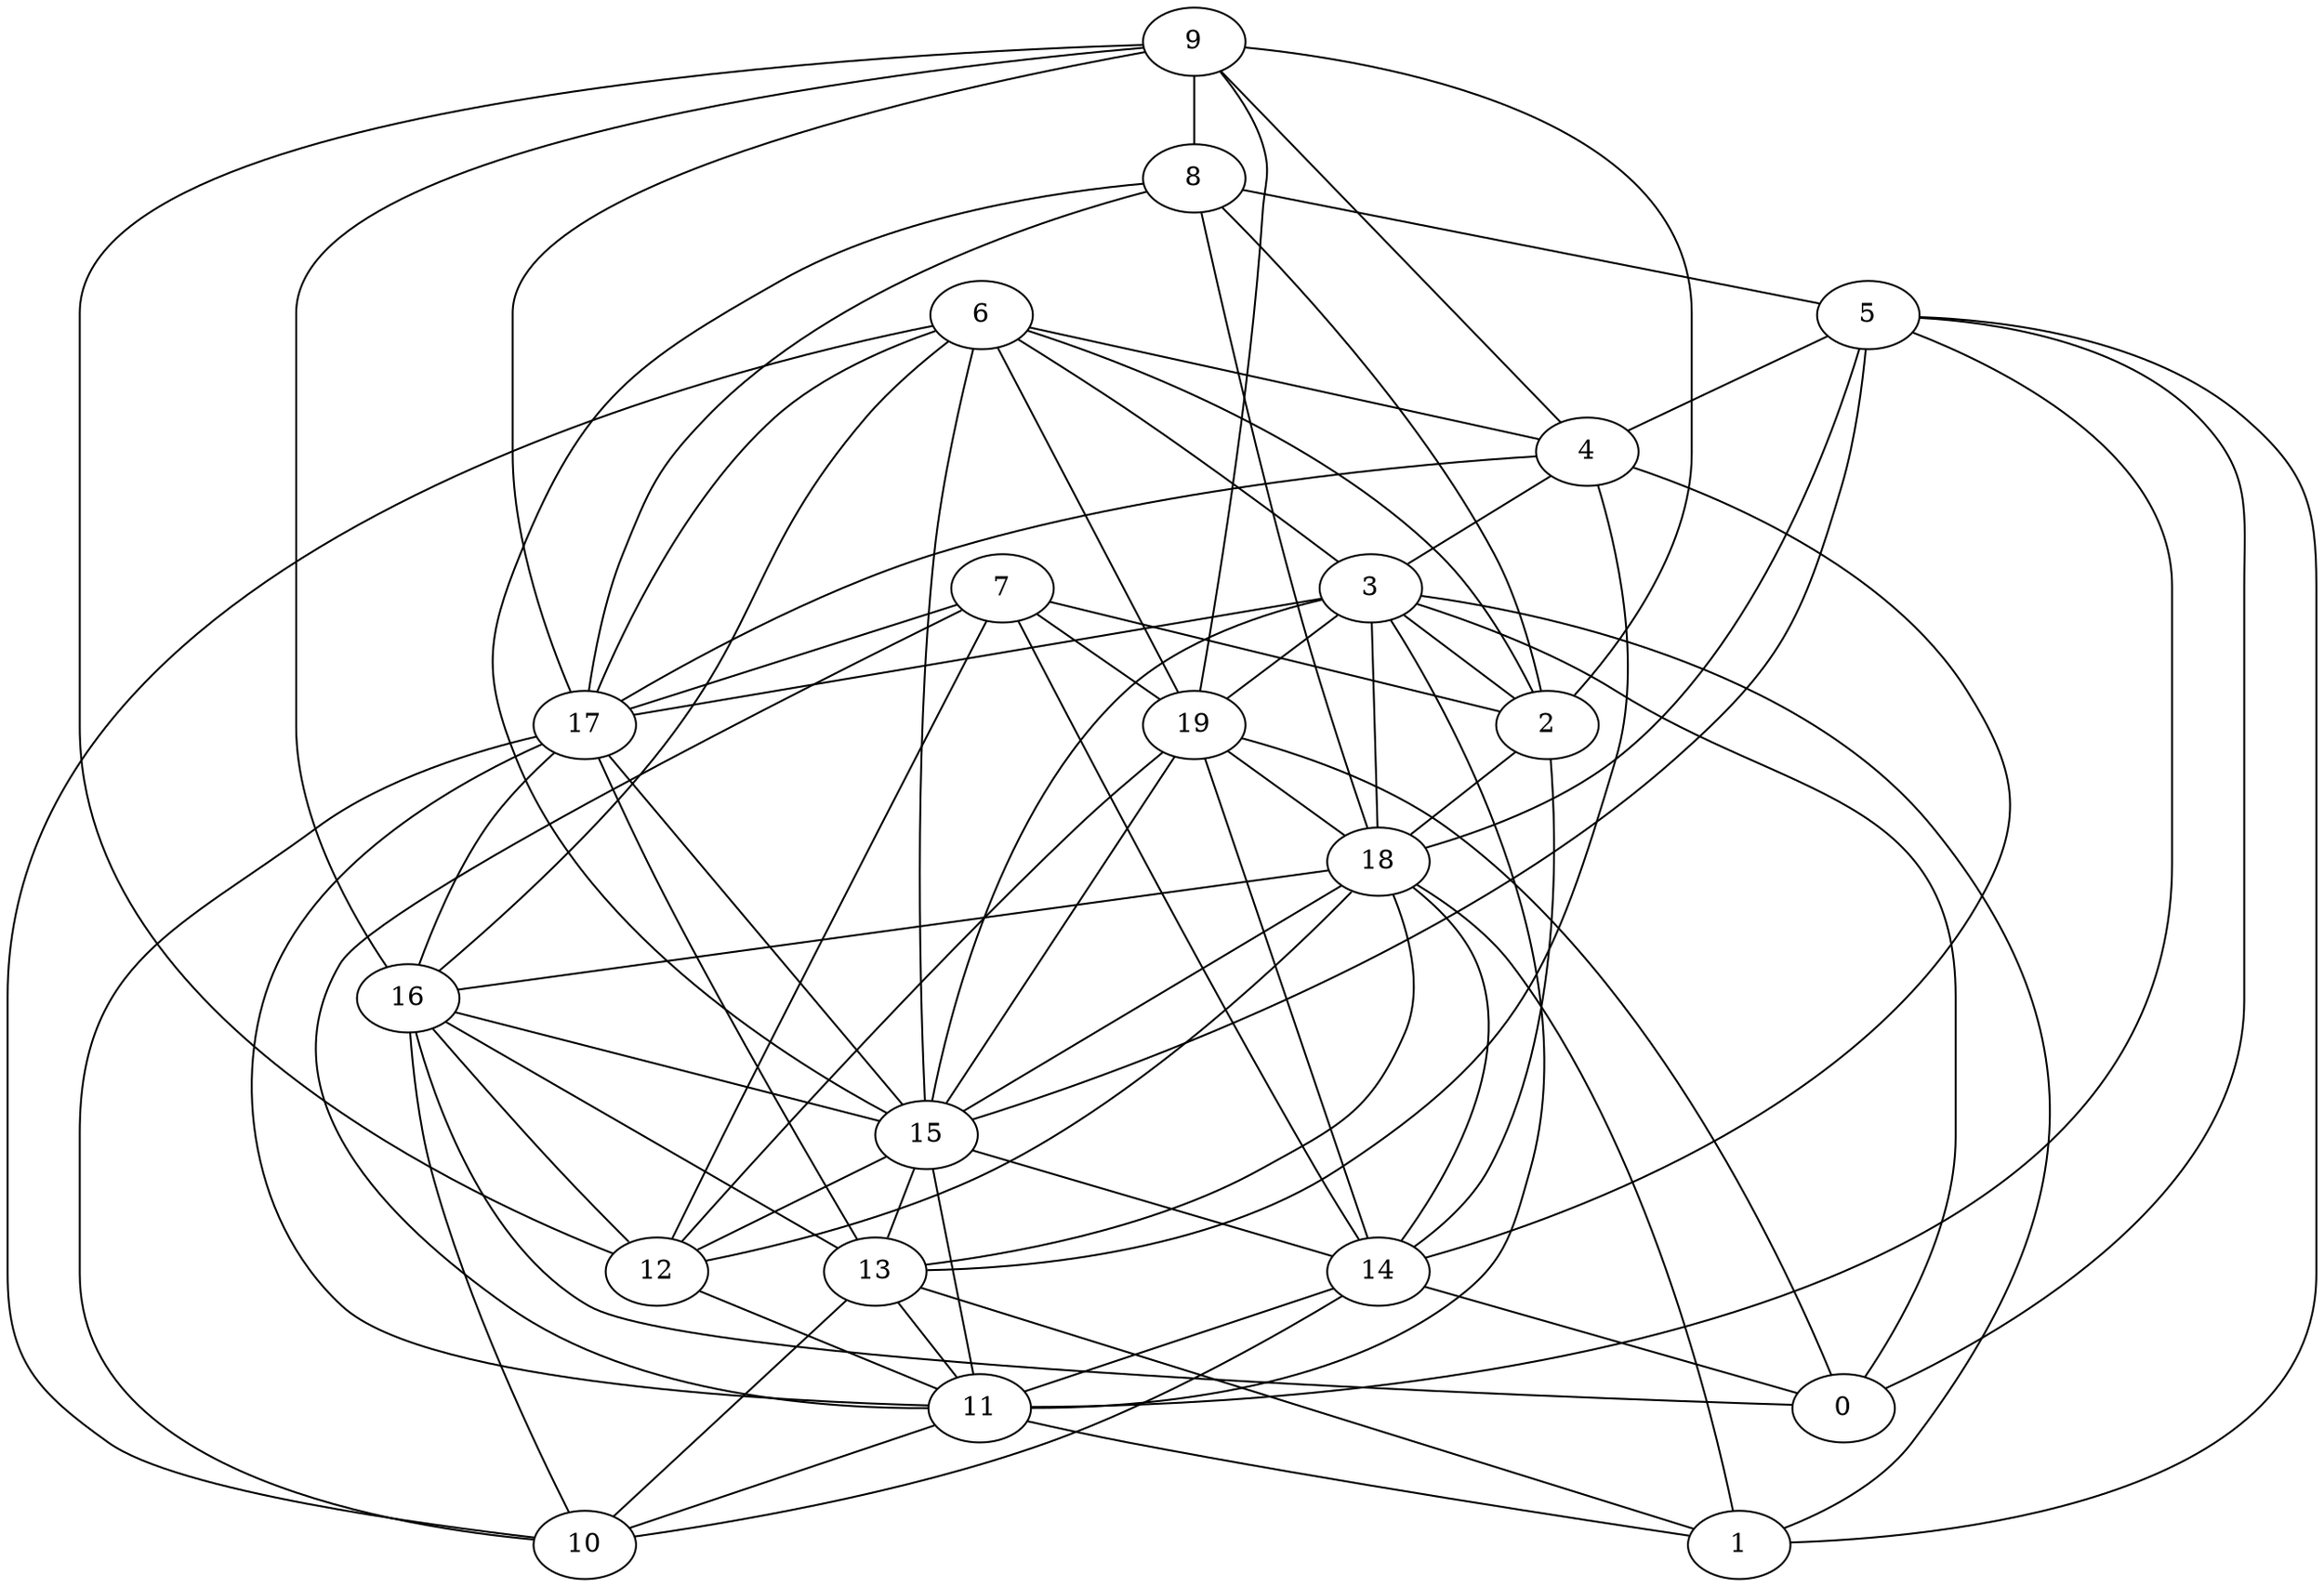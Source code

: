digraph GG_graph {

subgraph G_graph {
edge [color = black]
"12" -> "11" [dir = none]
"9" -> "4" [dir = none]
"9" -> "12" [dir = none]
"5" -> "18" [dir = none]
"5" -> "1" [dir = none]
"8" -> "15" [dir = none]
"8" -> "18" [dir = none]
"8" -> "5" [dir = none]
"3" -> "2" [dir = none]
"3" -> "19" [dir = none]
"3" -> "15" [dir = none]
"16" -> "13" [dir = none]
"16" -> "15" [dir = none]
"13" -> "1" [dir = none]
"15" -> "13" [dir = none]
"15" -> "14" [dir = none]
"15" -> "12" [dir = none]
"18" -> "13" [dir = none]
"18" -> "14" [dir = none]
"18" -> "12" [dir = none]
"11" -> "1" [dir = none]
"11" -> "10" [dir = none]
"19" -> "0" [dir = none]
"19" -> "14" [dir = none]
"19" -> "12" [dir = none]
"6" -> "10" [dir = none]
"6" -> "3" [dir = none]
"6" -> "17" [dir = none]
"17" -> "16" [dir = none]
"7" -> "12" [dir = none]
"7" -> "14" [dir = none]
"7" -> "11" [dir = none]
"7" -> "2" [dir = none]
"14" -> "11" [dir = none]
"14" -> "10" [dir = none]
"14" -> "0" [dir = none]
"4" -> "14" [dir = none]
"4" -> "3" [dir = none]
"19" -> "15" [dir = none]
"9" -> "2" [dir = none]
"6" -> "4" [dir = none]
"2" -> "14" [dir = none]
"8" -> "2" [dir = none]
"9" -> "19" [dir = none]
"18" -> "1" [dir = none]
"5" -> "11" [dir = none]
"17" -> "15" [dir = none]
"18" -> "16" [dir = none]
"15" -> "11" [dir = none]
"4" -> "13" [dir = none]
"9" -> "8" [dir = none]
"6" -> "19" [dir = none]
"17" -> "13" [dir = none]
"3" -> "18" [dir = none]
"13" -> "10" [dir = none]
"3" -> "17" [dir = none]
"6" -> "2" [dir = none]
"3" -> "0" [dir = none]
"5" -> "15" [dir = none]
"7" -> "17" [dir = none]
"3" -> "11" [dir = none]
"16" -> "0" [dir = none]
"16" -> "12" [dir = none]
"4" -> "17" [dir = none]
"16" -> "10" [dir = none]
"13" -> "11" [dir = none]
"9" -> "17" [dir = none]
"18" -> "15" [dir = none]
"17" -> "10" [dir = none]
"2" -> "18" [dir = none]
"19" -> "18" [dir = none]
"9" -> "16" [dir = none]
"6" -> "15" [dir = none]
"5" -> "0" [dir = none]
"6" -> "16" [dir = none]
"3" -> "1" [dir = none]
"17" -> "11" [dir = none]
"8" -> "17" [dir = none]
"5" -> "4" [dir = none]
"7" -> "19" [dir = none]
}

}
